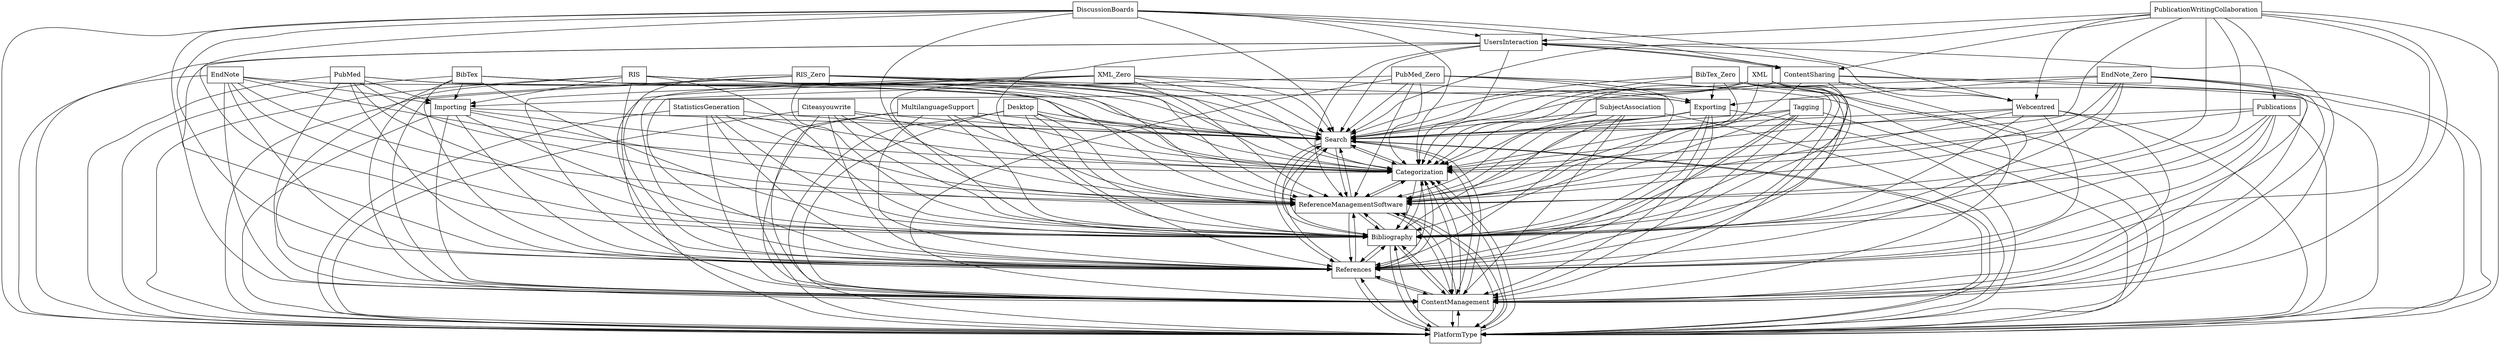digraph{
graph [rankdir=TB];
node [shape=box];
edge [arrowhead=normal];
0[label="Search",]
1[label="Categorization",]
2[label="UsersInteraction",]
3[label="PlatformType",]
4[label="DiscussionBoards",]
5[label="ContentManagement",]
6[label="Citeasyouwrite",]
7[label="RIS_Zero",]
8[label="MultilanguageSupport",]
9[label="StatisticsGeneration",]
10[label="References",]
11[label="RIS",]
12[label="Tagging",]
13[label="Webcentred",]
14[label="Importing",]
15[label="Desktop",]
16[label="PubMed_Zero",]
17[label="SubjectAssociation",]
18[label="EndNote",]
19[label="Exporting",]
20[label="BibTex_Zero",]
21[label="Publications",]
22[label="PublicationWritingCollaboration",]
23[label="PubMed",]
24[label="Bibliography",]
25[label="BibTex",]
26[label="ContentSharing",]
27[label="XML",]
28[label="EndNote_Zero",]
29[label="XML_Zero",]
30[label="ReferenceManagementSoftware",]
0->1[label="",]
0->3[label="",]
0->5[label="",]
0->10[label="",]
0->24[label="",]
0->30[label="",]
1->0[label="",]
1->3[label="",]
1->5[label="",]
1->10[label="",]
1->24[label="",]
1->30[label="",]
2->0[label="",]
2->1[label="",]
2->3[label="",]
2->5[label="",]
2->10[label="",]
2->13[label="",]
2->24[label="",]
2->26[label="",]
2->30[label="",]
3->0[label="",]
3->1[label="",]
3->5[label="",]
3->10[label="",]
3->24[label="",]
3->30[label="",]
4->0[label="",]
4->1[label="",]
4->2[label="",]
4->3[label="",]
4->5[label="",]
4->10[label="",]
4->13[label="",]
4->24[label="",]
4->26[label="",]
4->30[label="",]
5->0[label="",]
5->1[label="",]
5->3[label="",]
5->10[label="",]
5->24[label="",]
5->30[label="",]
6->0[label="",]
6->1[label="",]
6->3[label="",]
6->5[label="",]
6->10[label="",]
6->24[label="",]
6->30[label="",]
7->0[label="",]
7->1[label="",]
7->3[label="",]
7->5[label="",]
7->10[label="",]
7->19[label="",]
7->24[label="",]
7->30[label="",]
8->0[label="",]
8->1[label="",]
8->3[label="",]
8->5[label="",]
8->10[label="",]
8->24[label="",]
8->30[label="",]
9->0[label="",]
9->1[label="",]
9->3[label="",]
9->5[label="",]
9->10[label="",]
9->24[label="",]
9->30[label="",]
10->0[label="",]
10->1[label="",]
10->3[label="",]
10->5[label="",]
10->24[label="",]
10->30[label="",]
11->0[label="",]
11->1[label="",]
11->3[label="",]
11->5[label="",]
11->10[label="",]
11->14[label="",]
11->24[label="",]
11->30[label="",]
12->0[label="",]
12->1[label="",]
12->3[label="",]
12->5[label="",]
12->10[label="",]
12->24[label="",]
12->30[label="",]
13->0[label="",]
13->1[label="",]
13->3[label="",]
13->5[label="",]
13->10[label="",]
13->24[label="",]
13->30[label="",]
14->0[label="",]
14->1[label="",]
14->3[label="",]
14->5[label="",]
14->10[label="",]
14->24[label="",]
14->30[label="",]
15->0[label="",]
15->1[label="",]
15->3[label="",]
15->5[label="",]
15->10[label="",]
15->24[label="",]
15->30[label="",]
16->0[label="",]
16->1[label="",]
16->3[label="",]
16->5[label="",]
16->10[label="",]
16->19[label="",]
16->24[label="",]
16->30[label="",]
17->0[label="",]
17->1[label="",]
17->3[label="",]
17->5[label="",]
17->10[label="",]
17->24[label="",]
17->30[label="",]
18->0[label="",]
18->1[label="",]
18->3[label="",]
18->5[label="",]
18->10[label="",]
18->14[label="",]
18->24[label="",]
18->30[label="",]
19->0[label="",]
19->1[label="",]
19->3[label="",]
19->5[label="",]
19->10[label="",]
19->24[label="",]
19->30[label="",]
20->0[label="",]
20->1[label="",]
20->3[label="",]
20->5[label="",]
20->10[label="",]
20->19[label="",]
20->24[label="",]
20->30[label="",]
21->0[label="",]
21->1[label="",]
21->3[label="",]
21->5[label="",]
21->10[label="",]
21->24[label="",]
21->30[label="",]
22->0[label="",]
22->1[label="",]
22->2[label="",]
22->3[label="",]
22->5[label="",]
22->10[label="",]
22->13[label="",]
22->21[label="",]
22->24[label="",]
22->26[label="",]
22->30[label="",]
23->0[label="",]
23->1[label="",]
23->3[label="",]
23->5[label="",]
23->10[label="",]
23->14[label="",]
23->24[label="",]
23->30[label="",]
24->0[label="",]
24->1[label="",]
24->3[label="",]
24->5[label="",]
24->10[label="",]
24->30[label="",]
25->0[label="",]
25->1[label="",]
25->3[label="",]
25->5[label="",]
25->10[label="",]
25->14[label="",]
25->24[label="",]
25->30[label="",]
26->0[label="",]
26->1[label="",]
26->2[label="",]
26->3[label="",]
26->5[label="",]
26->10[label="",]
26->13[label="",]
26->24[label="",]
26->30[label="",]
27->0[label="",]
27->1[label="",]
27->3[label="",]
27->5[label="",]
27->10[label="",]
27->14[label="",]
27->24[label="",]
27->30[label="",]
28->0[label="",]
28->1[label="",]
28->3[label="",]
28->5[label="",]
28->10[label="",]
28->19[label="",]
28->24[label="",]
28->30[label="",]
29->0[label="",]
29->1[label="",]
29->3[label="",]
29->5[label="",]
29->10[label="",]
29->19[label="",]
29->24[label="",]
29->30[label="",]
30->0[label="",]
30->1[label="",]
30->3[label="",]
30->5[label="",]
30->10[label="",]
30->24[label="",]
}
